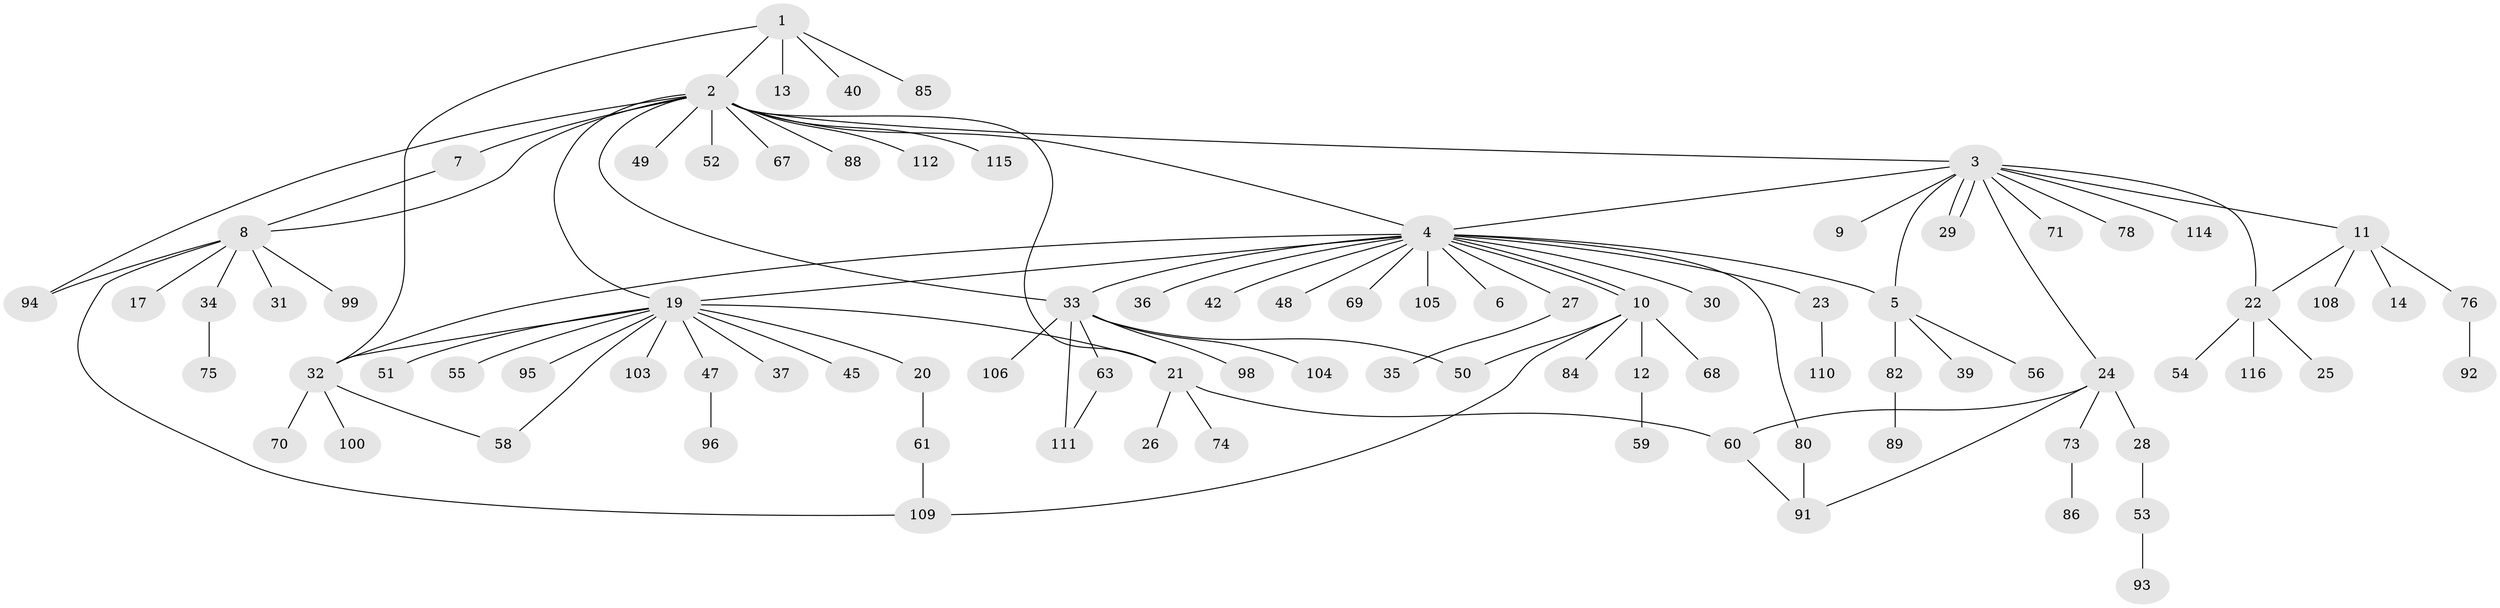 // original degree distribution, {6: 0.008620689655172414, 15: 0.008620689655172414, 11: 0.017241379310344827, 20: 0.008620689655172414, 4: 0.034482758620689655, 2: 0.22413793103448276, 9: 0.008620689655172414, 1: 0.5344827586206896, 8: 0.017241379310344827, 3: 0.07758620689655173, 5: 0.0603448275862069}
// Generated by graph-tools (version 1.1) at 2025/11/02/27/25 16:11:15]
// undirected, 91 vertices, 110 edges
graph export_dot {
graph [start="1"]
  node [color=gray90,style=filled];
  1 [super="+66"];
  2 [super="+62"];
  3 [super="+18"];
  4 [super="+16"];
  5 [super="+15"];
  6 [super="+97"];
  7 [super="+83"];
  8 [super="+46"];
  9;
  10 [super="+81"];
  11 [super="+38"];
  12;
  13;
  14 [super="+90"];
  17;
  19 [super="+43"];
  20;
  21;
  22 [super="+44"];
  23;
  24;
  25;
  26;
  27;
  28 [super="+101"];
  29;
  30;
  31;
  32 [super="+57"];
  33 [super="+41"];
  34;
  35;
  36;
  37;
  39 [super="+79"];
  40;
  42;
  45;
  47 [super="+77"];
  48;
  49;
  50 [super="+64"];
  51;
  52;
  53 [super="+65"];
  54;
  55;
  56 [super="+102"];
  58;
  59;
  60 [super="+87"];
  61 [super="+72"];
  63;
  67;
  68;
  69;
  70;
  71;
  73;
  74 [super="+107"];
  75;
  76;
  78;
  80;
  82;
  84;
  85;
  86;
  88;
  89;
  91 [super="+113"];
  92;
  93;
  94;
  95;
  96;
  98;
  99;
  100;
  103;
  104;
  105;
  106;
  108;
  109;
  110;
  111;
  112;
  114;
  115;
  116;
  1 -- 2;
  1 -- 13;
  1 -- 32;
  1 -- 40;
  1 -- 85;
  2 -- 3;
  2 -- 4;
  2 -- 7;
  2 -- 8;
  2 -- 21;
  2 -- 33;
  2 -- 49;
  2 -- 52;
  2 -- 67;
  2 -- 88;
  2 -- 94;
  2 -- 115;
  2 -- 19;
  2 -- 112;
  3 -- 5;
  3 -- 9;
  3 -- 11;
  3 -- 24;
  3 -- 29;
  3 -- 29;
  3 -- 71;
  3 -- 114;
  3 -- 4;
  3 -- 78;
  3 -- 22;
  4 -- 5;
  4 -- 6;
  4 -- 10;
  4 -- 10;
  4 -- 19 [weight=2];
  4 -- 23;
  4 -- 27;
  4 -- 30;
  4 -- 33;
  4 -- 36;
  4 -- 42;
  4 -- 48;
  4 -- 69;
  4 -- 80;
  4 -- 105;
  4 -- 32;
  5 -- 39;
  5 -- 56;
  5 -- 82;
  7 -- 8;
  8 -- 17;
  8 -- 31;
  8 -- 34;
  8 -- 94;
  8 -- 99;
  8 -- 109;
  10 -- 12;
  10 -- 50;
  10 -- 68;
  10 -- 84;
  10 -- 109;
  11 -- 14 [weight=2];
  11 -- 22;
  11 -- 108;
  11 -- 76;
  12 -- 59;
  19 -- 20;
  19 -- 21;
  19 -- 32;
  19 -- 37;
  19 -- 58;
  19 -- 103;
  19 -- 45;
  19 -- 47;
  19 -- 51;
  19 -- 55;
  19 -- 95;
  20 -- 61;
  21 -- 26;
  21 -- 60;
  21 -- 74;
  22 -- 25;
  22 -- 54;
  22 -- 116;
  23 -- 110;
  24 -- 28;
  24 -- 60;
  24 -- 73;
  24 -- 91;
  27 -- 35;
  28 -- 53;
  32 -- 70;
  32 -- 100;
  32 -- 58;
  33 -- 98;
  33 -- 104;
  33 -- 50;
  33 -- 106;
  33 -- 63;
  33 -- 111;
  34 -- 75;
  47 -- 96;
  53 -- 93;
  60 -- 91;
  61 -- 109;
  63 -- 111;
  73 -- 86;
  76 -- 92;
  80 -- 91;
  82 -- 89;
}
